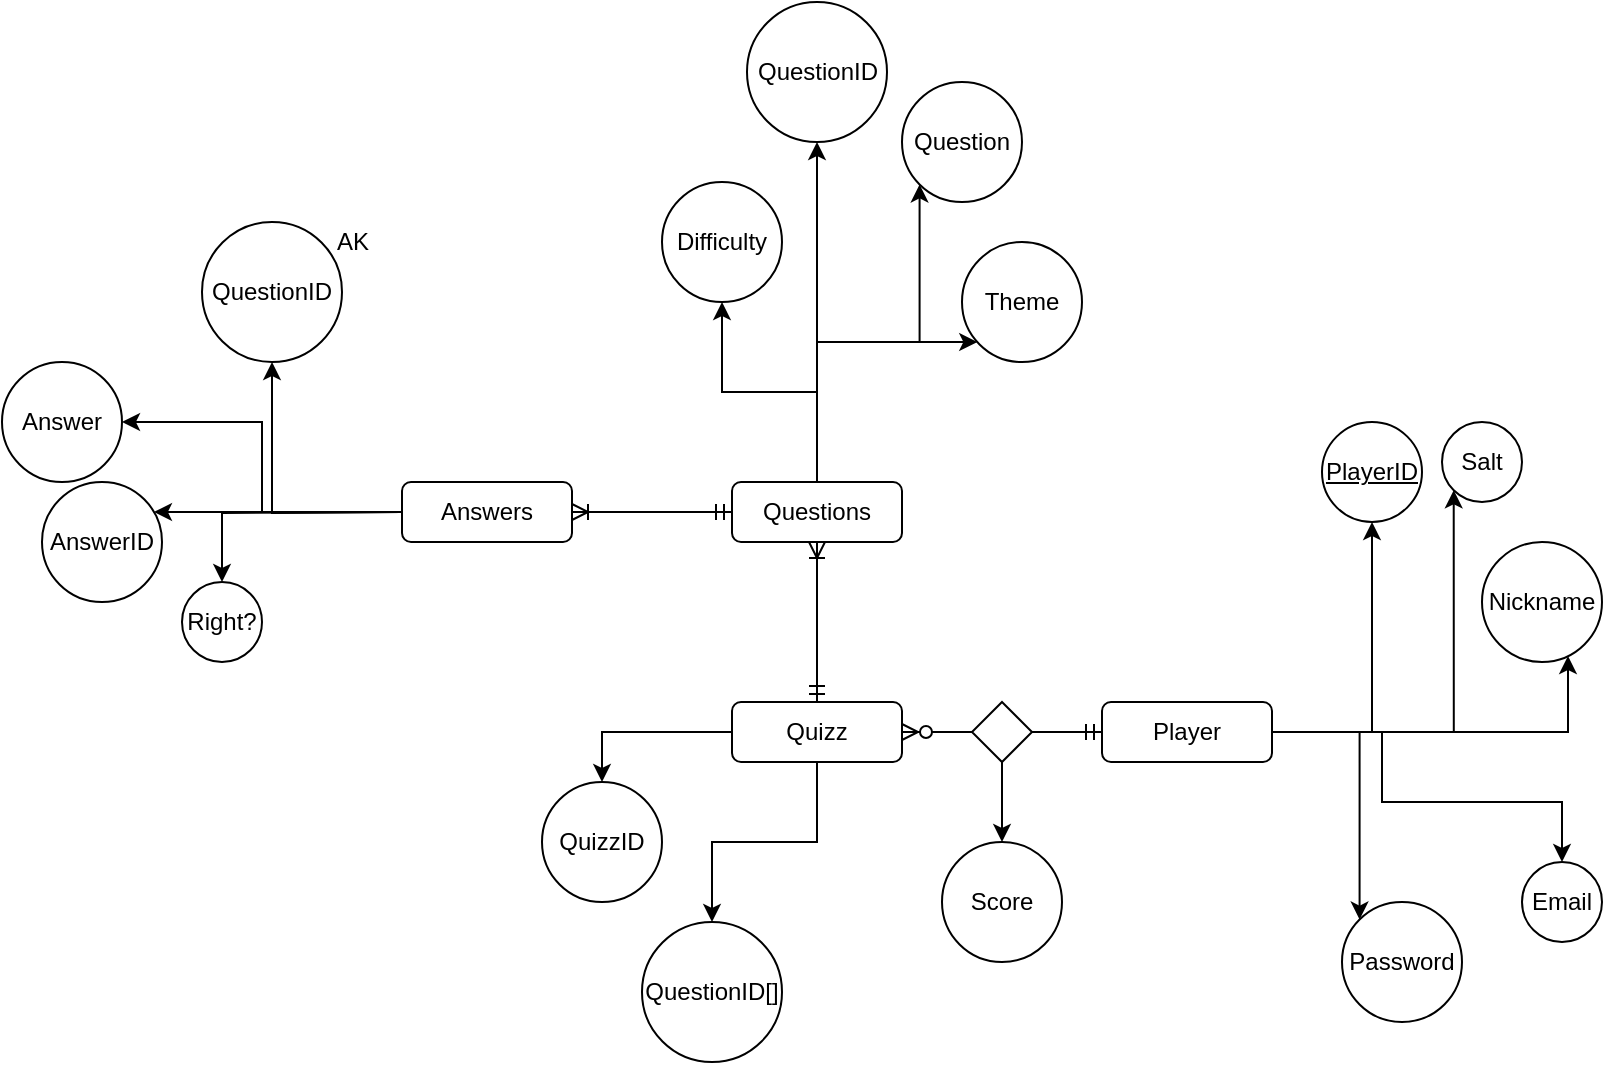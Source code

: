 <mxfile version="18.1.2" type="device"><diagram id="R2lEEEUBdFMjLlhIrx00" name="Page-1"><mxGraphModel dx="971" dy="1501" grid="1" gridSize="10" guides="1" tooltips="1" connect="1" arrows="1" fold="1" page="1" pageScale="1" pageWidth="850" pageHeight="1100" math="0" shadow="0" extFonts="Permanent Marker^https://fonts.googleapis.com/css?family=Permanent+Marker"><root><mxCell id="0"/><mxCell id="1" parent="0"/><mxCell id="vzC_h9kWiyUQ8_YZiTgR-2" value="Quizz" style="rounded=1;whiteSpace=wrap;html=1;" vertex="1" parent="1"><mxGeometry x="365" y="210" width="85" height="30" as="geometry"/></mxCell><mxCell id="vzC_h9kWiyUQ8_YZiTgR-29" style="edgeStyle=orthogonalEdgeStyle;rounded=0;orthogonalLoop=1;jettySize=auto;html=1;" edge="1" parent="1" source="vzC_h9kWiyUQ8_YZiTgR-3" target="vzC_h9kWiyUQ8_YZiTgR-21"><mxGeometry relative="1" as="geometry"><Array as="points"><mxPoint x="690" y="225"/><mxPoint x="690" y="260"/></Array></mxGeometry></mxCell><mxCell id="vzC_h9kWiyUQ8_YZiTgR-3" value="Player" style="rounded=1;whiteSpace=wrap;html=1;" vertex="1" parent="1"><mxGeometry x="550" y="210" width="85" height="30" as="geometry"/></mxCell><mxCell id="vzC_h9kWiyUQ8_YZiTgR-8" value="Answers" style="rounded=1;whiteSpace=wrap;html=1;" vertex="1" parent="1"><mxGeometry x="200" y="100" width="85" height="30" as="geometry"/></mxCell><mxCell id="vzC_h9kWiyUQ8_YZiTgR-14" value="" style="edgeStyle=orthogonalEdgeStyle;fontSize=11;html=1;endArrow=ERoneToMany;startArrow=ERmandOne;fontFamily=Helvetica;fontColor=default;align=center;strokeColor=default;" edge="1" parent="1" source="vzC_h9kWiyUQ8_YZiTgR-2" target="vzC_h9kWiyUQ8_YZiTgR-9"><mxGeometry relative="1" as="geometry"/></mxCell><mxCell id="vzC_h9kWiyUQ8_YZiTgR-15" value="" style="edgeStyle=orthogonalEdgeStyle;fontSize=11;html=1;endArrow=ERoneToMany;startArrow=ERmandOne;fontFamily=Helvetica;fontColor=default;align=center;strokeColor=default;" edge="1" parent="1" source="vzC_h9kWiyUQ8_YZiTgR-9" target="vzC_h9kWiyUQ8_YZiTgR-8"><mxGeometry relative="1" as="geometry"/></mxCell><mxCell id="vzC_h9kWiyUQ8_YZiTgR-34" value="" style="edgeStyle=orthogonalEdgeStyle;rounded=0;orthogonalLoop=1;jettySize=auto;html=1;" edge="1" parent="1" source="vzC_h9kWiyUQ8_YZiTgR-9" target="vzC_h9kWiyUQ8_YZiTgR-26"><mxGeometry relative="1" as="geometry"/></mxCell><mxCell id="vzC_h9kWiyUQ8_YZiTgR-44" style="edgeStyle=orthogonalEdgeStyle;rounded=0;orthogonalLoop=1;jettySize=auto;html=1;entryX=0;entryY=1;entryDx=0;entryDy=0;" edge="1" parent="1" source="vzC_h9kWiyUQ8_YZiTgR-9" target="vzC_h9kWiyUQ8_YZiTgR-43"><mxGeometry relative="1" as="geometry"/></mxCell><mxCell id="vzC_h9kWiyUQ8_YZiTgR-9" value="Questions" style="rounded=1;whiteSpace=wrap;html=1;" vertex="1" parent="1"><mxGeometry x="365" y="100" width="85" height="30" as="geometry"/></mxCell><mxCell id="vzC_h9kWiyUQ8_YZiTgR-41" style="edgeStyle=orthogonalEdgeStyle;rounded=0;orthogonalLoop=1;jettySize=auto;html=1;" edge="1" parent="1" target="vzC_h9kWiyUQ8_YZiTgR-16"><mxGeometry relative="1" as="geometry"><mxPoint x="200" y="115" as="sourcePoint"/></mxGeometry></mxCell><mxCell id="vzC_h9kWiyUQ8_YZiTgR-16" value="QuestionID" style="ellipse;whiteSpace=wrap;html=1;aspect=fixed;" vertex="1" parent="1"><mxGeometry x="100" y="-30" width="70" height="70" as="geometry"/></mxCell><mxCell id="vzC_h9kWiyUQ8_YZiTgR-40" value="" style="edgeStyle=orthogonalEdgeStyle;rounded=0;orthogonalLoop=1;jettySize=auto;html=1;" edge="1" parent="1" source="vzC_h9kWiyUQ8_YZiTgR-8" target="vzC_h9kWiyUQ8_YZiTgR-17"><mxGeometry relative="1" as="geometry"><Array as="points"><mxPoint x="150" y="115"/><mxPoint x="150" y="115"/></Array></mxGeometry></mxCell><mxCell id="vzC_h9kWiyUQ8_YZiTgR-17" value="AnswerID" style="ellipse;whiteSpace=wrap;html=1;aspect=fixed;" vertex="1" parent="1"><mxGeometry x="20" y="100" width="60" height="60" as="geometry"/></mxCell><mxCell id="vzC_h9kWiyUQ8_YZiTgR-42" style="edgeStyle=orthogonalEdgeStyle;rounded=0;orthogonalLoop=1;jettySize=auto;html=1;" edge="1" parent="1" target="vzC_h9kWiyUQ8_YZiTgR-18"><mxGeometry relative="1" as="geometry"><mxPoint x="200" y="115" as="sourcePoint"/></mxGeometry></mxCell><mxCell id="vzC_h9kWiyUQ8_YZiTgR-18" value="Right?" style="ellipse;whiteSpace=wrap;html=1;aspect=fixed;" vertex="1" parent="1"><mxGeometry x="90" y="150" width="40" height="40" as="geometry"/></mxCell><mxCell id="vzC_h9kWiyUQ8_YZiTgR-19" value="&lt;u&gt;PlayerID&lt;/u&gt;" style="ellipse;whiteSpace=wrap;html=1;aspect=fixed;" vertex="1" parent="1"><mxGeometry x="660" y="70" width="50" height="50" as="geometry"/></mxCell><mxCell id="vzC_h9kWiyUQ8_YZiTgR-20" value="Nickname" style="ellipse;whiteSpace=wrap;html=1;aspect=fixed;" vertex="1" parent="1"><mxGeometry x="740" y="130" width="60" height="60" as="geometry"/></mxCell><mxCell id="vzC_h9kWiyUQ8_YZiTgR-21" value="Email" style="ellipse;whiteSpace=wrap;html=1;aspect=fixed;" vertex="1" parent="1"><mxGeometry x="760" y="290" width="40" height="40" as="geometry"/></mxCell><mxCell id="vzC_h9kWiyUQ8_YZiTgR-37" value="" style="edgeStyle=orthogonalEdgeStyle;rounded=0;orthogonalLoop=1;jettySize=auto;html=1;" edge="1" parent="1" source="vzC_h9kWiyUQ8_YZiTgR-2" target="vzC_h9kWiyUQ8_YZiTgR-24"><mxGeometry relative="1" as="geometry"/></mxCell><mxCell id="vzC_h9kWiyUQ8_YZiTgR-24" value="QuestionID[]" style="ellipse;whiteSpace=wrap;html=1;aspect=fixed;" vertex="1" parent="1"><mxGeometry x="320" y="320" width="70" height="70" as="geometry"/></mxCell><mxCell id="vzC_h9kWiyUQ8_YZiTgR-26" value="QuestionID" style="ellipse;whiteSpace=wrap;html=1;aspect=fixed;" vertex="1" parent="1"><mxGeometry x="372.5" y="-140" width="70" height="70" as="geometry"/></mxCell><mxCell id="vzC_h9kWiyUQ8_YZiTgR-28" value="Password" style="ellipse;whiteSpace=wrap;html=1;aspect=fixed;" vertex="1" parent="1"><mxGeometry x="670" y="310" width="60" height="60" as="geometry"/></mxCell><mxCell id="vzC_h9kWiyUQ8_YZiTgR-31" style="edgeStyle=orthogonalEdgeStyle;rounded=0;orthogonalLoop=1;jettySize=auto;html=1;exitX=1;exitY=0.5;exitDx=0;exitDy=0;entryX=0.5;entryY=1;entryDx=0;entryDy=0;" edge="1" parent="1" source="vzC_h9kWiyUQ8_YZiTgR-3" target="vzC_h9kWiyUQ8_YZiTgR-19"><mxGeometry relative="1" as="geometry"><mxPoint x="645" y="235" as="sourcePoint"/><mxPoint x="720" y="270" as="targetPoint"/></mxGeometry></mxCell><mxCell id="vzC_h9kWiyUQ8_YZiTgR-32" style="edgeStyle=orthogonalEdgeStyle;rounded=0;orthogonalLoop=1;jettySize=auto;html=1;exitX=1;exitY=0.5;exitDx=0;exitDy=0;" edge="1" parent="1" source="vzC_h9kWiyUQ8_YZiTgR-3" target="vzC_h9kWiyUQ8_YZiTgR-20"><mxGeometry relative="1" as="geometry"><mxPoint x="655" y="245" as="sourcePoint"/><mxPoint x="730" y="280" as="targetPoint"/><Array as="points"><mxPoint x="783" y="225"/></Array></mxGeometry></mxCell><mxCell id="vzC_h9kWiyUQ8_YZiTgR-33" style="edgeStyle=orthogonalEdgeStyle;rounded=0;orthogonalLoop=1;jettySize=auto;html=1;exitX=1;exitY=0.5;exitDx=0;exitDy=0;entryX=0;entryY=0;entryDx=0;entryDy=0;" edge="1" parent="1" source="vzC_h9kWiyUQ8_YZiTgR-3" target="vzC_h9kWiyUQ8_YZiTgR-28"><mxGeometry relative="1" as="geometry"><mxPoint x="665" y="255" as="sourcePoint"/><mxPoint x="740" y="290" as="targetPoint"/></mxGeometry></mxCell><mxCell id="vzC_h9kWiyUQ8_YZiTgR-39" value="AK" style="text;html=1;align=center;verticalAlign=middle;resizable=0;points=[];autosize=1;strokeColor=none;fillColor=none;" vertex="1" parent="1"><mxGeometry x="160" y="-30" width="30" height="20" as="geometry"/></mxCell><mxCell id="vzC_h9kWiyUQ8_YZiTgR-43" value="Question" style="ellipse;whiteSpace=wrap;html=1;aspect=fixed;" vertex="1" parent="1"><mxGeometry x="450" y="-100" width="60" height="60" as="geometry"/></mxCell><mxCell id="vzC_h9kWiyUQ8_YZiTgR-46" value="" style="edgeStyle=orthogonalEdgeStyle;rounded=0;orthogonalLoop=1;jettySize=auto;html=1;" edge="1" parent="1" source="vzC_h9kWiyUQ8_YZiTgR-8" target="vzC_h9kWiyUQ8_YZiTgR-45"><mxGeometry relative="1" as="geometry"/></mxCell><mxCell id="vzC_h9kWiyUQ8_YZiTgR-45" value="Answer" style="ellipse;whiteSpace=wrap;html=1;aspect=fixed;" vertex="1" parent="1"><mxGeometry y="40" width="60" height="60" as="geometry"/></mxCell><mxCell id="vzC_h9kWiyUQ8_YZiTgR-50" value="" style="edgeStyle=orthogonalEdgeStyle;rounded=0;orthogonalLoop=1;jettySize=auto;html=1;" edge="1" parent="1" source="vzC_h9kWiyUQ8_YZiTgR-2" target="vzC_h9kWiyUQ8_YZiTgR-49"><mxGeometry relative="1" as="geometry"><mxPoint x="370" y="250" as="sourcePoint"/></mxGeometry></mxCell><mxCell id="vzC_h9kWiyUQ8_YZiTgR-49" value="QuizzID" style="ellipse;whiteSpace=wrap;html=1;aspect=fixed;" vertex="1" parent="1"><mxGeometry x="270" y="250" width="60" height="60" as="geometry"/></mxCell><mxCell id="vzC_h9kWiyUQ8_YZiTgR-61" value="" style="edgeStyle=orthogonalEdgeStyle;rounded=0;orthogonalLoop=1;jettySize=auto;html=1;exitX=0.5;exitY=1;exitDx=0;exitDy=0;" edge="1" parent="1" source="vzC_h9kWiyUQ8_YZiTgR-75" target="vzC_h9kWiyUQ8_YZiTgR-59"><mxGeometry relative="1" as="geometry"><mxPoint x="500" y="360" as="sourcePoint"/></mxGeometry></mxCell><mxCell id="vzC_h9kWiyUQ8_YZiTgR-59" value="Score" style="ellipse;whiteSpace=wrap;html=1;aspect=fixed;" vertex="1" parent="1"><mxGeometry x="470" y="280" width="60" height="60" as="geometry"/></mxCell><mxCell id="vzC_h9kWiyUQ8_YZiTgR-72" value="" style="edgeStyle=entityRelationEdgeStyle;fontSize=12;html=1;endArrow=ERzeroToMany;startArrow=none;rounded=0;exitX=0;exitY=0.5;exitDx=0;exitDy=0;" edge="1" parent="1" source="vzC_h9kWiyUQ8_YZiTgR-75" target="vzC_h9kWiyUQ8_YZiTgR-2"><mxGeometry width="100" height="100" relative="1" as="geometry"><mxPoint x="425" y="310" as="sourcePoint"/><mxPoint x="510" y="200" as="targetPoint"/></mxGeometry></mxCell><mxCell id="vzC_h9kWiyUQ8_YZiTgR-75" value="" style="rhombus;whiteSpace=wrap;html=1;" vertex="1" parent="1"><mxGeometry x="485" y="210" width="30" height="30" as="geometry"/></mxCell><mxCell id="vzC_h9kWiyUQ8_YZiTgR-76" value="" style="edgeStyle=entityRelationEdgeStyle;fontSize=12;html=1;endArrow=none;startArrow=ERmandOne;rounded=0;exitX=0;exitY=0.5;exitDx=0;exitDy=0;" edge="1" parent="1" source="vzC_h9kWiyUQ8_YZiTgR-3" target="vzC_h9kWiyUQ8_YZiTgR-75"><mxGeometry width="100" height="100" relative="1" as="geometry"><mxPoint x="550" y="225" as="sourcePoint"/><mxPoint x="450" y="225" as="targetPoint"/></mxGeometry></mxCell><mxCell id="vzC_h9kWiyUQ8_YZiTgR-81" style="edgeStyle=orthogonalEdgeStyle;rounded=0;orthogonalLoop=1;jettySize=auto;html=1;exitX=0.5;exitY=0;exitDx=0;exitDy=0;" edge="1" parent="1" source="vzC_h9kWiyUQ8_YZiTgR-9" target="vzC_h9kWiyUQ8_YZiTgR-78"><mxGeometry relative="1" as="geometry"><Array as="points"><mxPoint x="408" y="30"/></Array></mxGeometry></mxCell><mxCell id="vzC_h9kWiyUQ8_YZiTgR-78" value="Theme" style="ellipse;whiteSpace=wrap;html=1;aspect=fixed;" vertex="1" parent="1"><mxGeometry x="480" y="-20" width="60" height="60" as="geometry"/></mxCell><mxCell id="vzC_h9kWiyUQ8_YZiTgR-80" style="edgeStyle=orthogonalEdgeStyle;rounded=0;orthogonalLoop=1;jettySize=auto;html=1;" edge="1" parent="1" source="vzC_h9kWiyUQ8_YZiTgR-9" target="vzC_h9kWiyUQ8_YZiTgR-79"><mxGeometry relative="1" as="geometry"/></mxCell><mxCell id="vzC_h9kWiyUQ8_YZiTgR-79" value="Difficulty" style="ellipse;whiteSpace=wrap;html=1;aspect=fixed;" vertex="1" parent="1"><mxGeometry x="330" y="-50" width="60" height="60" as="geometry"/></mxCell><mxCell id="vzC_h9kWiyUQ8_YZiTgR-82" value="Salt" style="ellipse;whiteSpace=wrap;html=1;aspect=fixed;" vertex="1" parent="1"><mxGeometry x="720" y="70" width="40" height="40" as="geometry"/></mxCell><mxCell id="vzC_h9kWiyUQ8_YZiTgR-83" style="edgeStyle=orthogonalEdgeStyle;rounded=0;orthogonalLoop=1;jettySize=auto;html=1;exitX=1;exitY=0.5;exitDx=0;exitDy=0;entryX=0;entryY=1;entryDx=0;entryDy=0;" edge="1" parent="1" source="vzC_h9kWiyUQ8_YZiTgR-3" target="vzC_h9kWiyUQ8_YZiTgR-82"><mxGeometry relative="1" as="geometry"><mxPoint x="645" y="235" as="sourcePoint"/><mxPoint x="695" y="130" as="targetPoint"/><Array as="points"><mxPoint x="726" y="225"/></Array></mxGeometry></mxCell></root></mxGraphModel></diagram></mxfile>